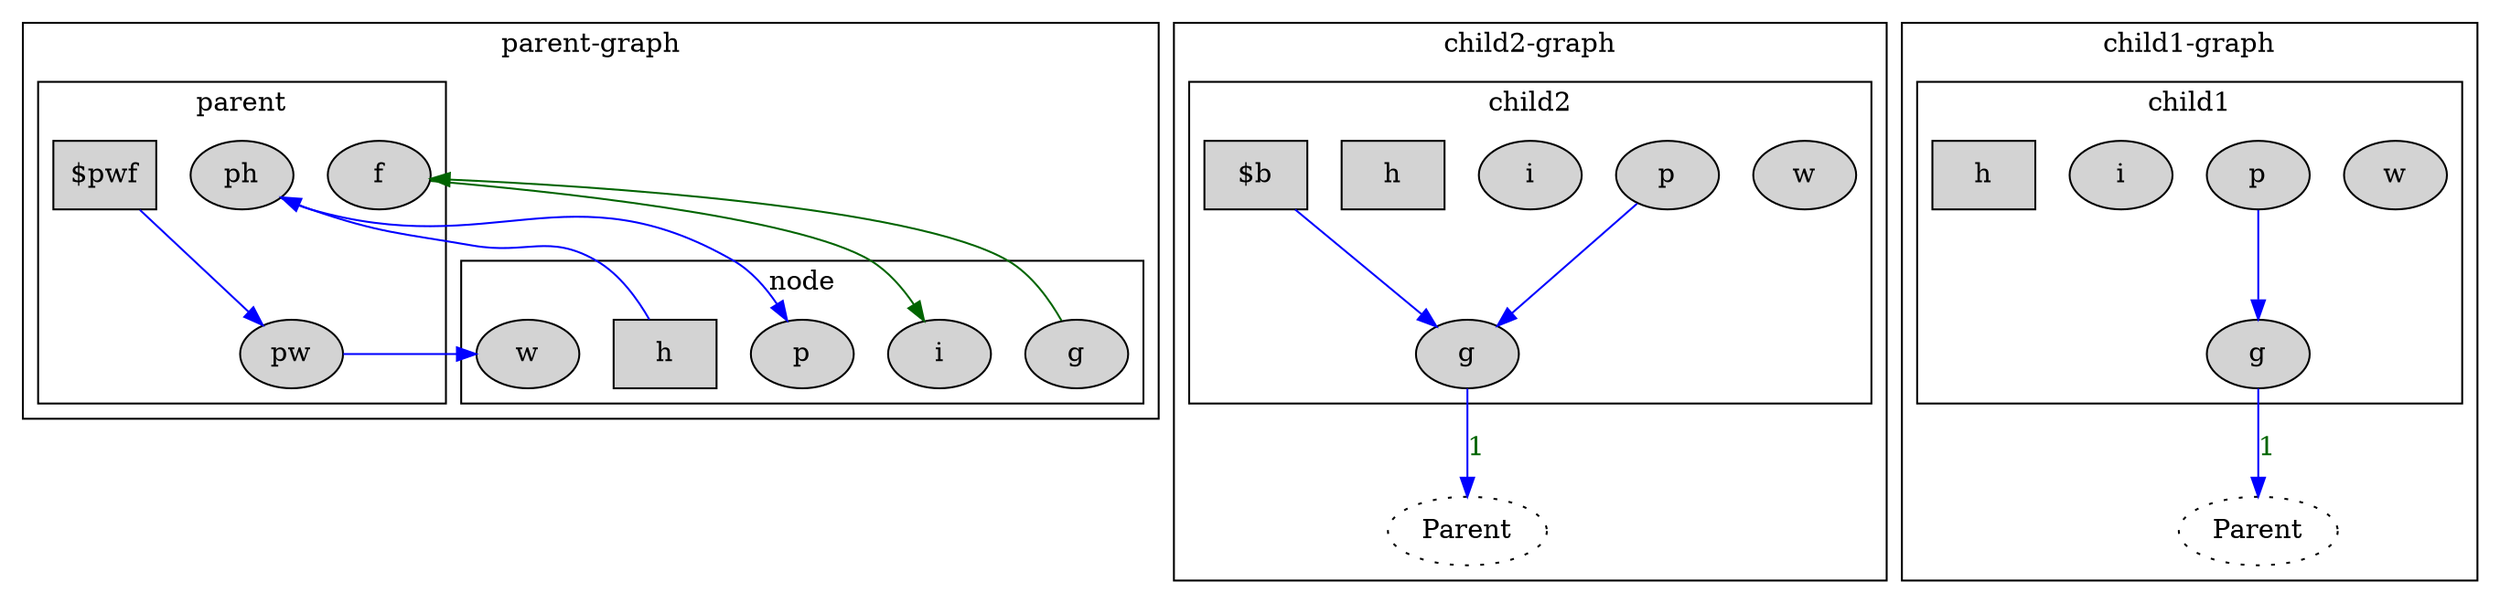 digraph G{
	subgraph cluster0{
		color=black;
		label="parent-graph";
		subgraph cluster1{
			label="parent";
			node[style=filled];
			parent_ph[label="ph"];
			parent_pw[label="pw"];
			parent_f[label="f"];
			parent_pwf[label="$pwf", shape=box];
		}
		subgraph cluster2{
			label="node";
			node[style=filled];
			parent_node_h[label="h", shape=box];
			parent_node_w[label="w"];
			parent_node_p[label="p"];
			parent_node_g[label="g"];
			parent_node_i[label="i"];
		}
		parent_f -> parent_node_i[color=darkgreen];
		parent_pw -> parent_node_w[color=blue];
		parent_ph -> parent_node_p[color=blue];
		parent_node_g -> parent_f[color=darkgreen];
		parent_pwf -> parent_pw[color=blue];
		parent_node_h -> parent_ph[color=blue];
	}
	subgraph cluster3{
		color=black;
		label="child2-graph";
		subgraph cluster4{
			label="child2";
			node[style=filled];
			child2_w[label="w"];
			child2_p[label="p"];
			child2_g[label="g"];
			child2_i[label="i"];
			child2_h[label="h", shape=box];
			child2_b[label="$b", shape=box];
		}
		parent0[label="Parent",style=dotted];
		child2_p -> child2_g[color=blue];
		child2_b -> child2_g[color=blue];
		child2_g -> parent0[color=blue,label="1",fontcolor=darkgreen];
	}
	subgraph cluster5{
		color=black;
		label="child1-graph";
		subgraph cluster6{
			label="child1";
			node[style=filled];
			child1_w[label="w"];
			child1_p[label="p"];
			child1_g[label="g"];
			child1_i[label="i"];
			child1_h[label="h", shape=box];
		}
		parent1[label="Parent",style=dotted];
		child1_p -> child1_g[color=blue];
		child1_g -> parent1[color=blue,label="1",fontcolor=darkgreen];
	}
}